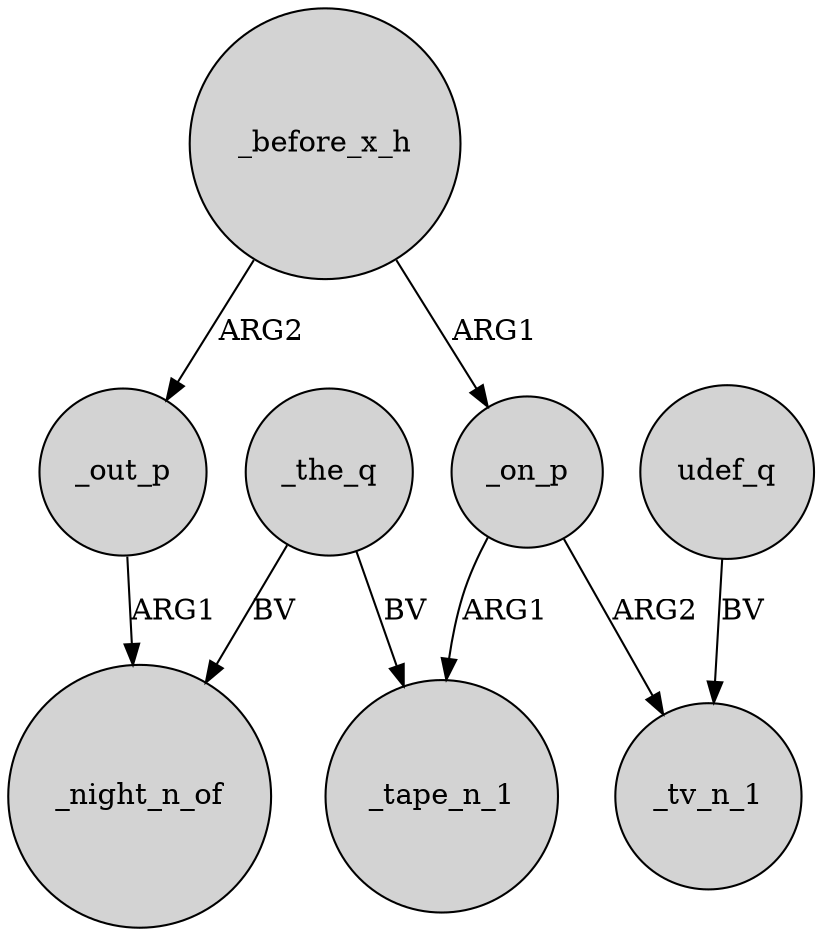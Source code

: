 digraph {
	node [shape=circle style=filled]
	_before_x_h -> _out_p [label=ARG2]
	_before_x_h -> _on_p [label=ARG1]
	_on_p -> _tv_n_1 [label=ARG2]
	_on_p -> _tape_n_1 [label=ARG1]
	udef_q -> _tv_n_1 [label=BV]
	_the_q -> _night_n_of [label=BV]
	_the_q -> _tape_n_1 [label=BV]
	_out_p -> _night_n_of [label=ARG1]
}
